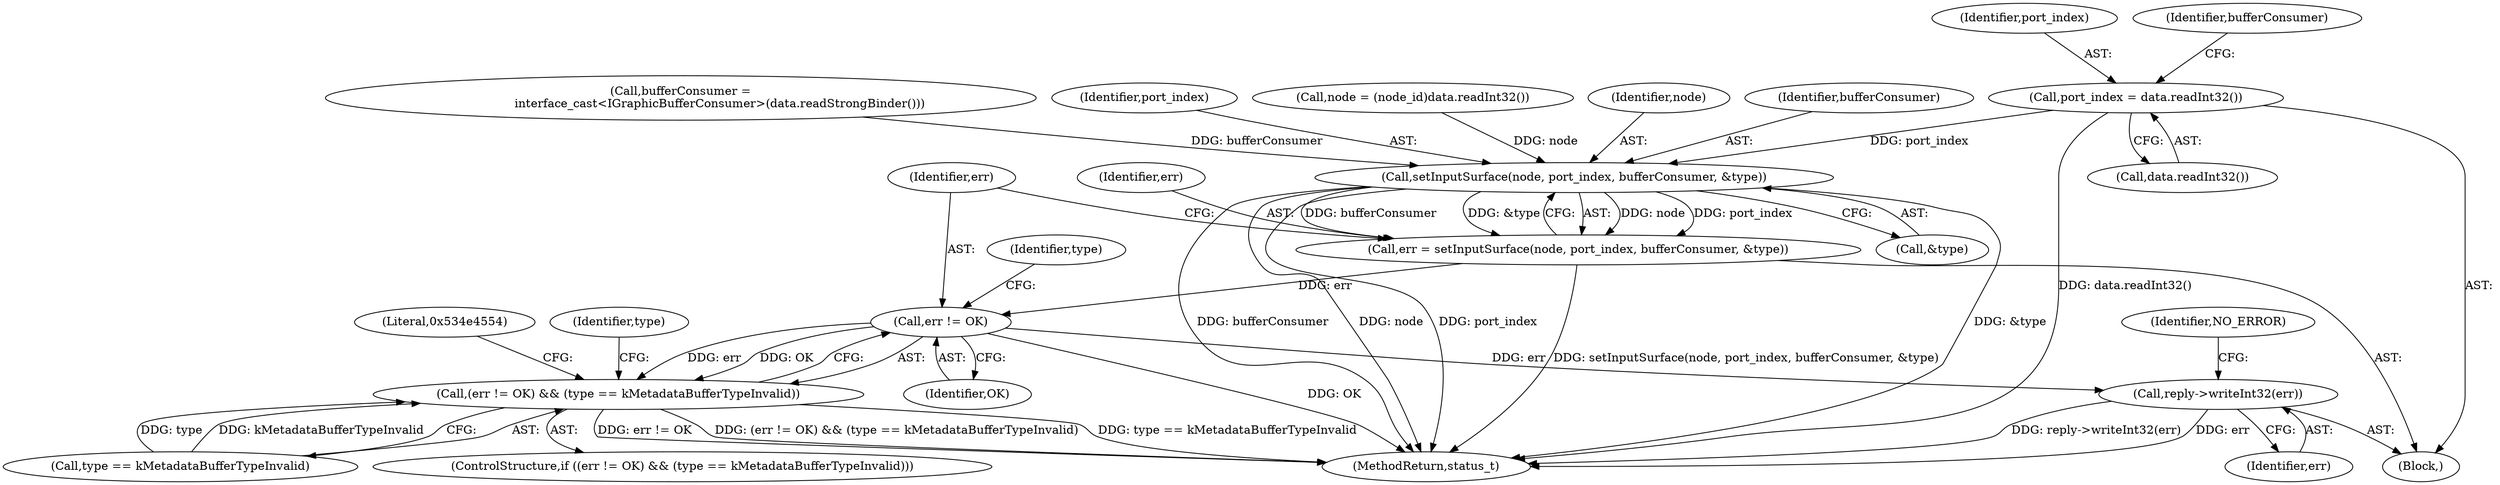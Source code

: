 digraph "0_Android_8d87321b704cb3f88e8cae668937d001fd63d5e3@API" {
"1000726" [label="(Call,port_index = data.readInt32())"];
"1000744" [label="(Call,setInputSurface(node, port_index, bufferConsumer, &type))"];
"1000742" [label="(Call,err = setInputSurface(node, port_index, bufferConsumer, &type))"];
"1000752" [label="(Call,err != OK)"];
"1000751" [label="(Call,(err != OK) && (type == kMetadataBufferTypeInvalid))"];
"1000764" [label="(Call,reply->writeInt32(err))"];
"1001207" [label="(MethodReturn,status_t)"];
"1000755" [label="(Call,type == kMetadataBufferTypeInvalid)"];
"1000753" [label="(Identifier,err)"];
"1000763" [label="(Identifier,type)"];
"1000748" [label="(Call,&type)"];
"1000742" [label="(Call,err = setInputSurface(node, port_index, bufferConsumer, &type))"];
"1000743" [label="(Identifier,err)"];
"1000756" [label="(Identifier,type)"];
"1000746" [label="(Identifier,port_index)"];
"1000750" [label="(ControlStructure,if ((err != OK) && (type == kMetadataBufferTypeInvalid)))"];
"1000726" [label="(Call,port_index = data.readInt32())"];
"1000754" [label="(Identifier,OK)"];
"1000727" [label="(Identifier,port_index)"];
"1000728" [label="(Call,data.readInt32())"];
"1000714" [label="(Block,)"];
"1000764" [label="(Call,reply->writeInt32(err))"];
"1000720" [label="(Call,node = (node_id)data.readInt32())"];
"1000767" [label="(Identifier,NO_ERROR)"];
"1000760" [label="(Literal,0x534e4554)"];
"1000731" [label="(Identifier,bufferConsumer)"];
"1000745" [label="(Identifier,node)"];
"1000765" [label="(Identifier,err)"];
"1000752" [label="(Call,err != OK)"];
"1000747" [label="(Identifier,bufferConsumer)"];
"1000730" [label="(Call,bufferConsumer =\n                     interface_cast<IGraphicBufferConsumer>(data.readStrongBinder()))"];
"1000744" [label="(Call,setInputSurface(node, port_index, bufferConsumer, &type))"];
"1000751" [label="(Call,(err != OK) && (type == kMetadataBufferTypeInvalid))"];
"1000726" -> "1000714"  [label="AST: "];
"1000726" -> "1000728"  [label="CFG: "];
"1000727" -> "1000726"  [label="AST: "];
"1000728" -> "1000726"  [label="AST: "];
"1000731" -> "1000726"  [label="CFG: "];
"1000726" -> "1001207"  [label="DDG: data.readInt32()"];
"1000726" -> "1000744"  [label="DDG: port_index"];
"1000744" -> "1000742"  [label="AST: "];
"1000744" -> "1000748"  [label="CFG: "];
"1000745" -> "1000744"  [label="AST: "];
"1000746" -> "1000744"  [label="AST: "];
"1000747" -> "1000744"  [label="AST: "];
"1000748" -> "1000744"  [label="AST: "];
"1000742" -> "1000744"  [label="CFG: "];
"1000744" -> "1001207"  [label="DDG: &type"];
"1000744" -> "1001207"  [label="DDG: bufferConsumer"];
"1000744" -> "1001207"  [label="DDG: node"];
"1000744" -> "1001207"  [label="DDG: port_index"];
"1000744" -> "1000742"  [label="DDG: node"];
"1000744" -> "1000742"  [label="DDG: port_index"];
"1000744" -> "1000742"  [label="DDG: bufferConsumer"];
"1000744" -> "1000742"  [label="DDG: &type"];
"1000720" -> "1000744"  [label="DDG: node"];
"1000730" -> "1000744"  [label="DDG: bufferConsumer"];
"1000742" -> "1000714"  [label="AST: "];
"1000743" -> "1000742"  [label="AST: "];
"1000753" -> "1000742"  [label="CFG: "];
"1000742" -> "1001207"  [label="DDG: setInputSurface(node, port_index, bufferConsumer, &type)"];
"1000742" -> "1000752"  [label="DDG: err"];
"1000752" -> "1000751"  [label="AST: "];
"1000752" -> "1000754"  [label="CFG: "];
"1000753" -> "1000752"  [label="AST: "];
"1000754" -> "1000752"  [label="AST: "];
"1000756" -> "1000752"  [label="CFG: "];
"1000751" -> "1000752"  [label="CFG: "];
"1000752" -> "1001207"  [label="DDG: OK"];
"1000752" -> "1000751"  [label="DDG: err"];
"1000752" -> "1000751"  [label="DDG: OK"];
"1000752" -> "1000764"  [label="DDG: err"];
"1000751" -> "1000750"  [label="AST: "];
"1000751" -> "1000755"  [label="CFG: "];
"1000755" -> "1000751"  [label="AST: "];
"1000760" -> "1000751"  [label="CFG: "];
"1000763" -> "1000751"  [label="CFG: "];
"1000751" -> "1001207"  [label="DDG: (err != OK) && (type == kMetadataBufferTypeInvalid)"];
"1000751" -> "1001207"  [label="DDG: type == kMetadataBufferTypeInvalid"];
"1000751" -> "1001207"  [label="DDG: err != OK"];
"1000755" -> "1000751"  [label="DDG: type"];
"1000755" -> "1000751"  [label="DDG: kMetadataBufferTypeInvalid"];
"1000764" -> "1000714"  [label="AST: "];
"1000764" -> "1000765"  [label="CFG: "];
"1000765" -> "1000764"  [label="AST: "];
"1000767" -> "1000764"  [label="CFG: "];
"1000764" -> "1001207"  [label="DDG: reply->writeInt32(err)"];
"1000764" -> "1001207"  [label="DDG: err"];
}
